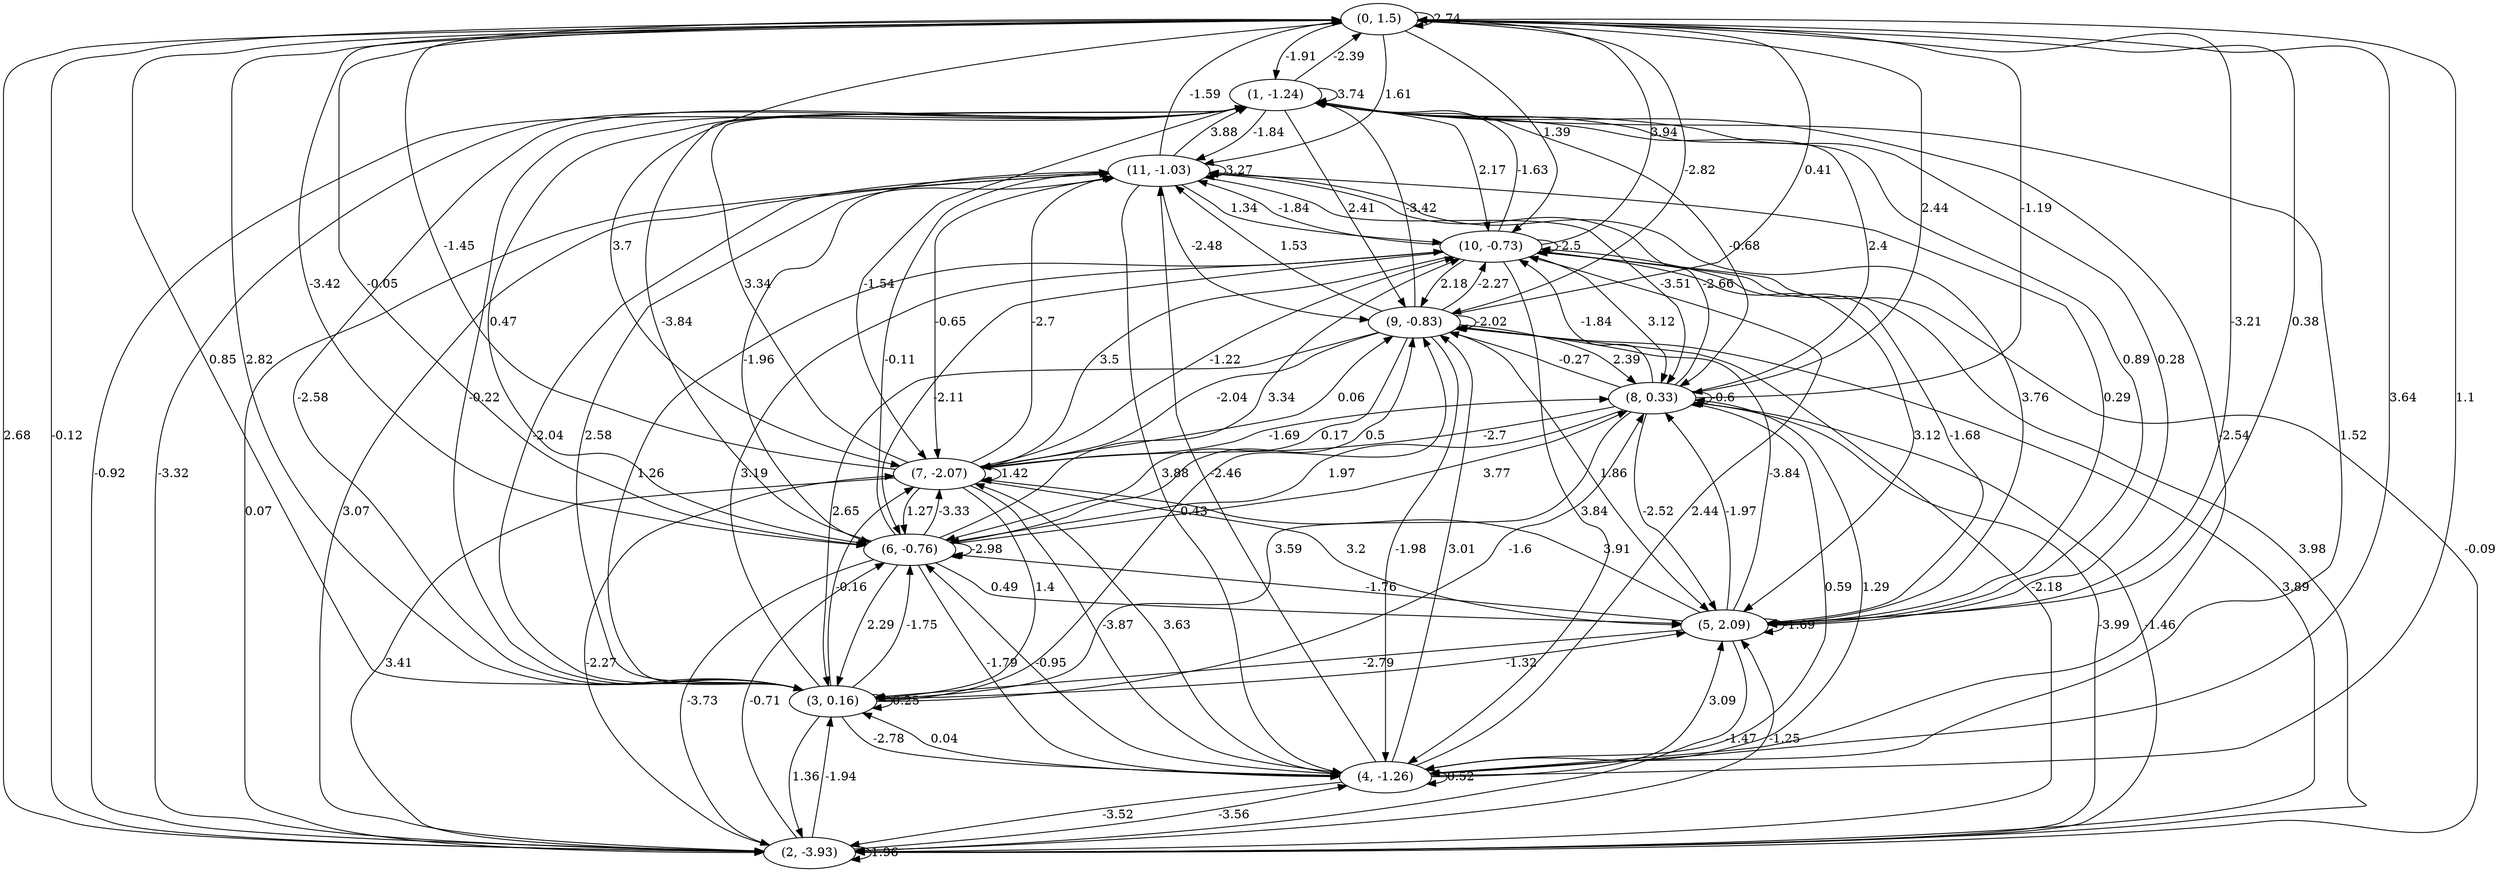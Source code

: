 digraph {
    0 [ label = "(0, 1.5)" ]
    1 [ label = "(1, -1.24)" ]
    2 [ label = "(2, -3.93)" ]
    3 [ label = "(3, 0.16)" ]
    4 [ label = "(4, -1.26)" ]
    5 [ label = "(5, 2.09)" ]
    6 [ label = "(6, -0.76)" ]
    7 [ label = "(7, -2.07)" ]
    8 [ label = "(8, 0.33)" ]
    9 [ label = "(9, -0.83)" ]
    10 [ label = "(10, -0.73)" ]
    11 [ label = "(11, -1.03)" ]
    0 -> 0 [ label = "2.74" ]
    1 -> 1 [ label = "3.74" ]
    2 -> 2 [ label = "1.96" ]
    3 -> 3 [ label = "0.25" ]
    4 -> 4 [ label = "0.52" ]
    5 -> 5 [ label = "-1.69" ]
    6 -> 6 [ label = "-2.98" ]
    7 -> 7 [ label = "1.42" ]
    8 -> 8 [ label = "-0.6" ]
    9 -> 9 [ label = "-2.02" ]
    10 -> 10 [ label = "-2.5" ]
    11 -> 11 [ label = "3.27" ]
    1 -> 0 [ label = "-2.39" ]
    2 -> 0 [ label = "-0.12" ]
    3 -> 0 [ label = "2.82" ]
    4 -> 0 [ label = "1.1" ]
    5 -> 0 [ label = "-3.21" ]
    6 -> 0 [ label = "-0.05" ]
    7 -> 0 [ label = "-1.45" ]
    8 -> 0 [ label = "-1.19" ]
    9 -> 0 [ label = "0.41" ]
    10 -> 0 [ label = "3.94" ]
    11 -> 0 [ label = "-1.59" ]
    0 -> 1 [ label = "-1.91" ]
    2 -> 1 [ label = "-3.32" ]
    3 -> 1 [ label = "-0.22" ]
    4 -> 1 [ label = "1.52" ]
    5 -> 1 [ label = "0.28" ]
    6 -> 1 [ label = "-3.84" ]
    7 -> 1 [ label = "3.34" ]
    8 -> 1 [ label = "2.4" ]
    9 -> 1 [ label = "-3.42" ]
    10 -> 1 [ label = "-1.63" ]
    11 -> 1 [ label = "3.88" ]
    0 -> 2 [ label = "2.68" ]
    1 -> 2 [ label = "-0.92" ]
    3 -> 2 [ label = "1.36" ]
    4 -> 2 [ label = "-3.52" ]
    5 -> 2 [ label = "-1.47" ]
    6 -> 2 [ label = "-3.73" ]
    7 -> 2 [ label = "3.41" ]
    8 -> 2 [ label = "-3.99" ]
    9 -> 2 [ label = "-2.18" ]
    10 -> 2 [ label = "3.98" ]
    11 -> 2 [ label = "0.07" ]
    0 -> 3 [ label = "0.85" ]
    1 -> 3 [ label = "-2.58" ]
    2 -> 3 [ label = "-1.94" ]
    4 -> 3 [ label = "0.04" ]
    5 -> 3 [ label = "-2.79" ]
    6 -> 3 [ label = "2.29" ]
    7 -> 3 [ label = "1.4" ]
    8 -> 3 [ label = "3.59" ]
    9 -> 3 [ label = "2.65" ]
    10 -> 3 [ label = "1.26" ]
    11 -> 3 [ label = "-2.04" ]
    0 -> 4 [ label = "3.64" ]
    1 -> 4 [ label = "-2.54" ]
    2 -> 4 [ label = "-3.56" ]
    3 -> 4 [ label = "-2.78" ]
    6 -> 4 [ label = "-1.79" ]
    7 -> 4 [ label = "-3.87" ]
    8 -> 4 [ label = "0.59" ]
    9 -> 4 [ label = "-1.98" ]
    10 -> 4 [ label = "3.84" ]
    11 -> 4 [ label = "3.88" ]
    0 -> 5 [ label = "0.38" ]
    1 -> 5 [ label = "0.89" ]
    2 -> 5 [ label = "-1.25" ]
    3 -> 5 [ label = "-1.32" ]
    4 -> 5 [ label = "3.09" ]
    6 -> 5 [ label = "0.49" ]
    7 -> 5 [ label = "3.2" ]
    8 -> 5 [ label = "-2.52" ]
    9 -> 5 [ label = "1.86" ]
    10 -> 5 [ label = "3.12" ]
    11 -> 5 [ label = "0.29" ]
    0 -> 6 [ label = "-3.42" ]
    1 -> 6 [ label = "0.47" ]
    2 -> 6 [ label = "-0.71" ]
    3 -> 6 [ label = "-1.75" ]
    4 -> 6 [ label = "-0.95" ]
    5 -> 6 [ label = "-1.76" ]
    7 -> 6 [ label = "1.27" ]
    8 -> 6 [ label = "1.97" ]
    9 -> 6 [ label = "0.17" ]
    10 -> 6 [ label = "-2.11" ]
    11 -> 6 [ label = "-1.96" ]
    0 -> 7 [ label = "3.7" ]
    1 -> 7 [ label = "-1.54" ]
    2 -> 7 [ label = "-2.27" ]
    3 -> 7 [ label = "-0.16" ]
    4 -> 7 [ label = "3.63" ]
    5 -> 7 [ label = "3.91" ]
    6 -> 7 [ label = "-3.33" ]
    8 -> 7 [ label = "-2.7" ]
    9 -> 7 [ label = "-2.04" ]
    10 -> 7 [ label = "3.5" ]
    11 -> 7 [ label = "-0.65" ]
    0 -> 8 [ label = "2.44" ]
    1 -> 8 [ label = "-0.68" ]
    2 -> 8 [ label = "-1.46" ]
    3 -> 8 [ label = "-1.6" ]
    4 -> 8 [ label = "1.29" ]
    5 -> 8 [ label = "-1.97" ]
    6 -> 8 [ label = "3.77" ]
    7 -> 8 [ label = "-1.69" ]
    9 -> 8 [ label = "2.39" ]
    10 -> 8 [ label = "3.12" ]
    11 -> 8 [ label = "-3.51" ]
    0 -> 9 [ label = "-2.82" ]
    1 -> 9 [ label = "2.41" ]
    2 -> 9 [ label = "3.89" ]
    3 -> 9 [ label = "-0.43" ]
    4 -> 9 [ label = "3.01" ]
    5 -> 9 [ label = "-3.84" ]
    6 -> 9 [ label = "0.5" ]
    7 -> 9 [ label = "0.06" ]
    8 -> 9 [ label = "-0.27" ]
    10 -> 9 [ label = "2.18" ]
    11 -> 9 [ label = "-2.48" ]
    0 -> 10 [ label = "1.39" ]
    1 -> 10 [ label = "2.17" ]
    2 -> 10 [ label = "-0.09" ]
    3 -> 10 [ label = "3.19" ]
    4 -> 10 [ label = "2.44" ]
    5 -> 10 [ label = "-1.68" ]
    6 -> 10 [ label = "3.34" ]
    7 -> 10 [ label = "-1.22" ]
    8 -> 10 [ label = "-1.84" ]
    9 -> 10 [ label = "-2.27" ]
    11 -> 10 [ label = "1.34" ]
    0 -> 11 [ label = "1.61" ]
    1 -> 11 [ label = "-1.84" ]
    2 -> 11 [ label = "3.07" ]
    3 -> 11 [ label = "2.58" ]
    4 -> 11 [ label = "-2.46" ]
    5 -> 11 [ label = "3.76" ]
    6 -> 11 [ label = "-0.11" ]
    7 -> 11 [ label = "-2.7" ]
    8 -> 11 [ label = "-2.66" ]
    9 -> 11 [ label = "1.53" ]
    10 -> 11 [ label = "-1.84" ]
}

